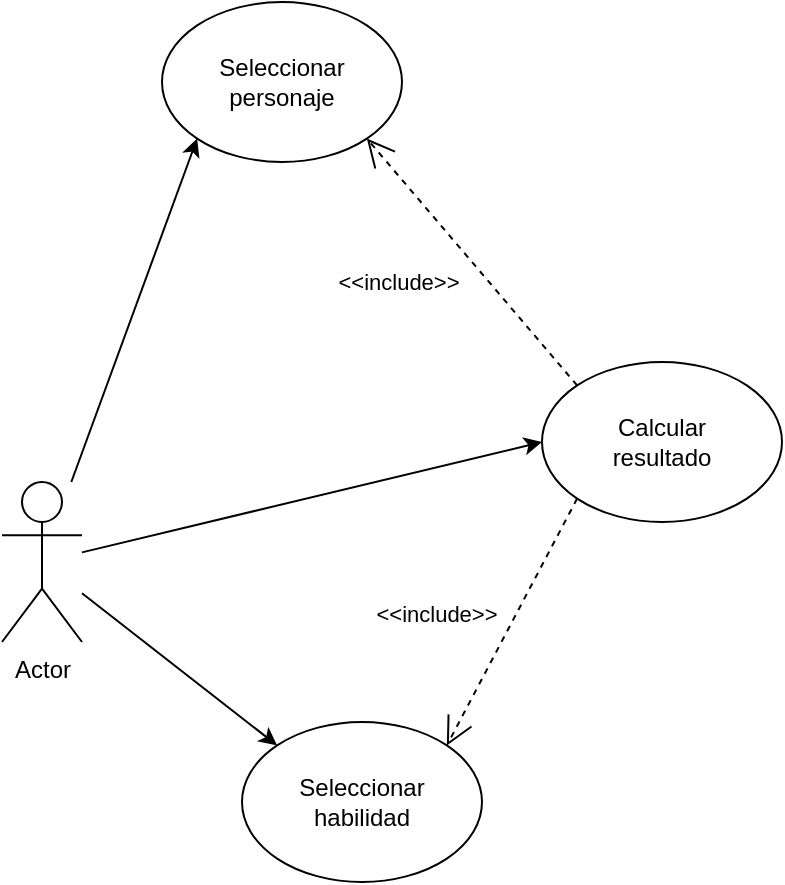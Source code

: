<mxfile version="14.1.8" type="device"><diagram id="W4PkmHx9-mK4Y4TN8OkH" name="Página-1"><mxGraphModel dx="768" dy="482" grid="1" gridSize="10" guides="1" tooltips="1" connect="1" arrows="1" fold="1" page="1" pageScale="1" pageWidth="4681" pageHeight="3300" math="0" shadow="0"><root><mxCell id="0"/><mxCell id="1" parent="0"/><mxCell id="qqiuk1kKP-Oxm36Vn85s-7" style="rounded=0;orthogonalLoop=1;jettySize=auto;html=1;entryX=0;entryY=1;entryDx=0;entryDy=0;" parent="1" source="qqiuk1kKP-Oxm36Vn85s-3" target="qqiuk1kKP-Oxm36Vn85s-4" edge="1"><mxGeometry relative="1" as="geometry"/></mxCell><mxCell id="qqiuk1kKP-Oxm36Vn85s-8" style="edgeStyle=none;rounded=0;orthogonalLoop=1;jettySize=auto;html=1;entryX=0;entryY=0;entryDx=0;entryDy=0;" parent="1" source="qqiuk1kKP-Oxm36Vn85s-3" target="qqiuk1kKP-Oxm36Vn85s-6" edge="1"><mxGeometry relative="1" as="geometry"/></mxCell><mxCell id="qqiuk1kKP-Oxm36Vn85s-9" style="edgeStyle=none;rounded=0;orthogonalLoop=1;jettySize=auto;html=1;entryX=0;entryY=0.5;entryDx=0;entryDy=0;" parent="1" source="qqiuk1kKP-Oxm36Vn85s-3" target="qqiuk1kKP-Oxm36Vn85s-5" edge="1"><mxGeometry relative="1" as="geometry"/></mxCell><mxCell id="qqiuk1kKP-Oxm36Vn85s-3" value="Actor" style="shape=umlActor;verticalLabelPosition=bottom;verticalAlign=top;html=1;fillColor=none;" parent="1" vertex="1"><mxGeometry x="120" y="440" width="40" height="80" as="geometry"/></mxCell><mxCell id="qqiuk1kKP-Oxm36Vn85s-4" value="Seleccionar&lt;br&gt;personaje" style="ellipse;whiteSpace=wrap;html=1;fillColor=none;" parent="1" vertex="1"><mxGeometry x="200" y="200" width="120" height="80" as="geometry"/></mxCell><mxCell id="qqiuk1kKP-Oxm36Vn85s-5" value="Calcular&lt;br&gt;resultado" style="ellipse;whiteSpace=wrap;html=1;fillColor=none;" parent="1" vertex="1"><mxGeometry x="390" y="380" width="120" height="80" as="geometry"/></mxCell><mxCell id="qqiuk1kKP-Oxm36Vn85s-6" value="Seleccionar&lt;br&gt;habilidad" style="ellipse;whiteSpace=wrap;html=1;fillColor=none;" parent="1" vertex="1"><mxGeometry x="240" y="560" width="120" height="80" as="geometry"/></mxCell><mxCell id="qqiuk1kKP-Oxm36Vn85s-11" value="&amp;lt;&amp;lt;include&amp;gt;&amp;gt;" style="endArrow=open;endSize=12;dashed=1;html=1;entryX=1;entryY=1;entryDx=0;entryDy=0;exitX=0;exitY=0;exitDx=0;exitDy=0;" parent="1" source="qqiuk1kKP-Oxm36Vn85s-5" target="qqiuk1kKP-Oxm36Vn85s-4" edge="1"><mxGeometry x="0.204" y="35" width="160" relative="1" as="geometry"><mxPoint x="540" y="370" as="sourcePoint"/><mxPoint x="700" y="370" as="targetPoint"/><mxPoint as="offset"/></mxGeometry></mxCell><mxCell id="qqiuk1kKP-Oxm36Vn85s-12" value="&amp;lt;&amp;lt;include&amp;gt;&amp;gt;" style="endArrow=open;endSize=12;dashed=1;html=1;entryX=1;entryY=0;entryDx=0;entryDy=0;exitX=0;exitY=1;exitDx=0;exitDy=0;" parent="1" source="qqiuk1kKP-Oxm36Vn85s-5" target="qqiuk1kKP-Oxm36Vn85s-6" edge="1"><mxGeometry x="0.204" y="-35" width="160" relative="1" as="geometry"><mxPoint x="475.144" y="593.436" as="sourcePoint"/><mxPoint x="399.996" y="530.004" as="targetPoint"/><mxPoint as="offset"/></mxGeometry></mxCell></root></mxGraphModel></diagram></mxfile>